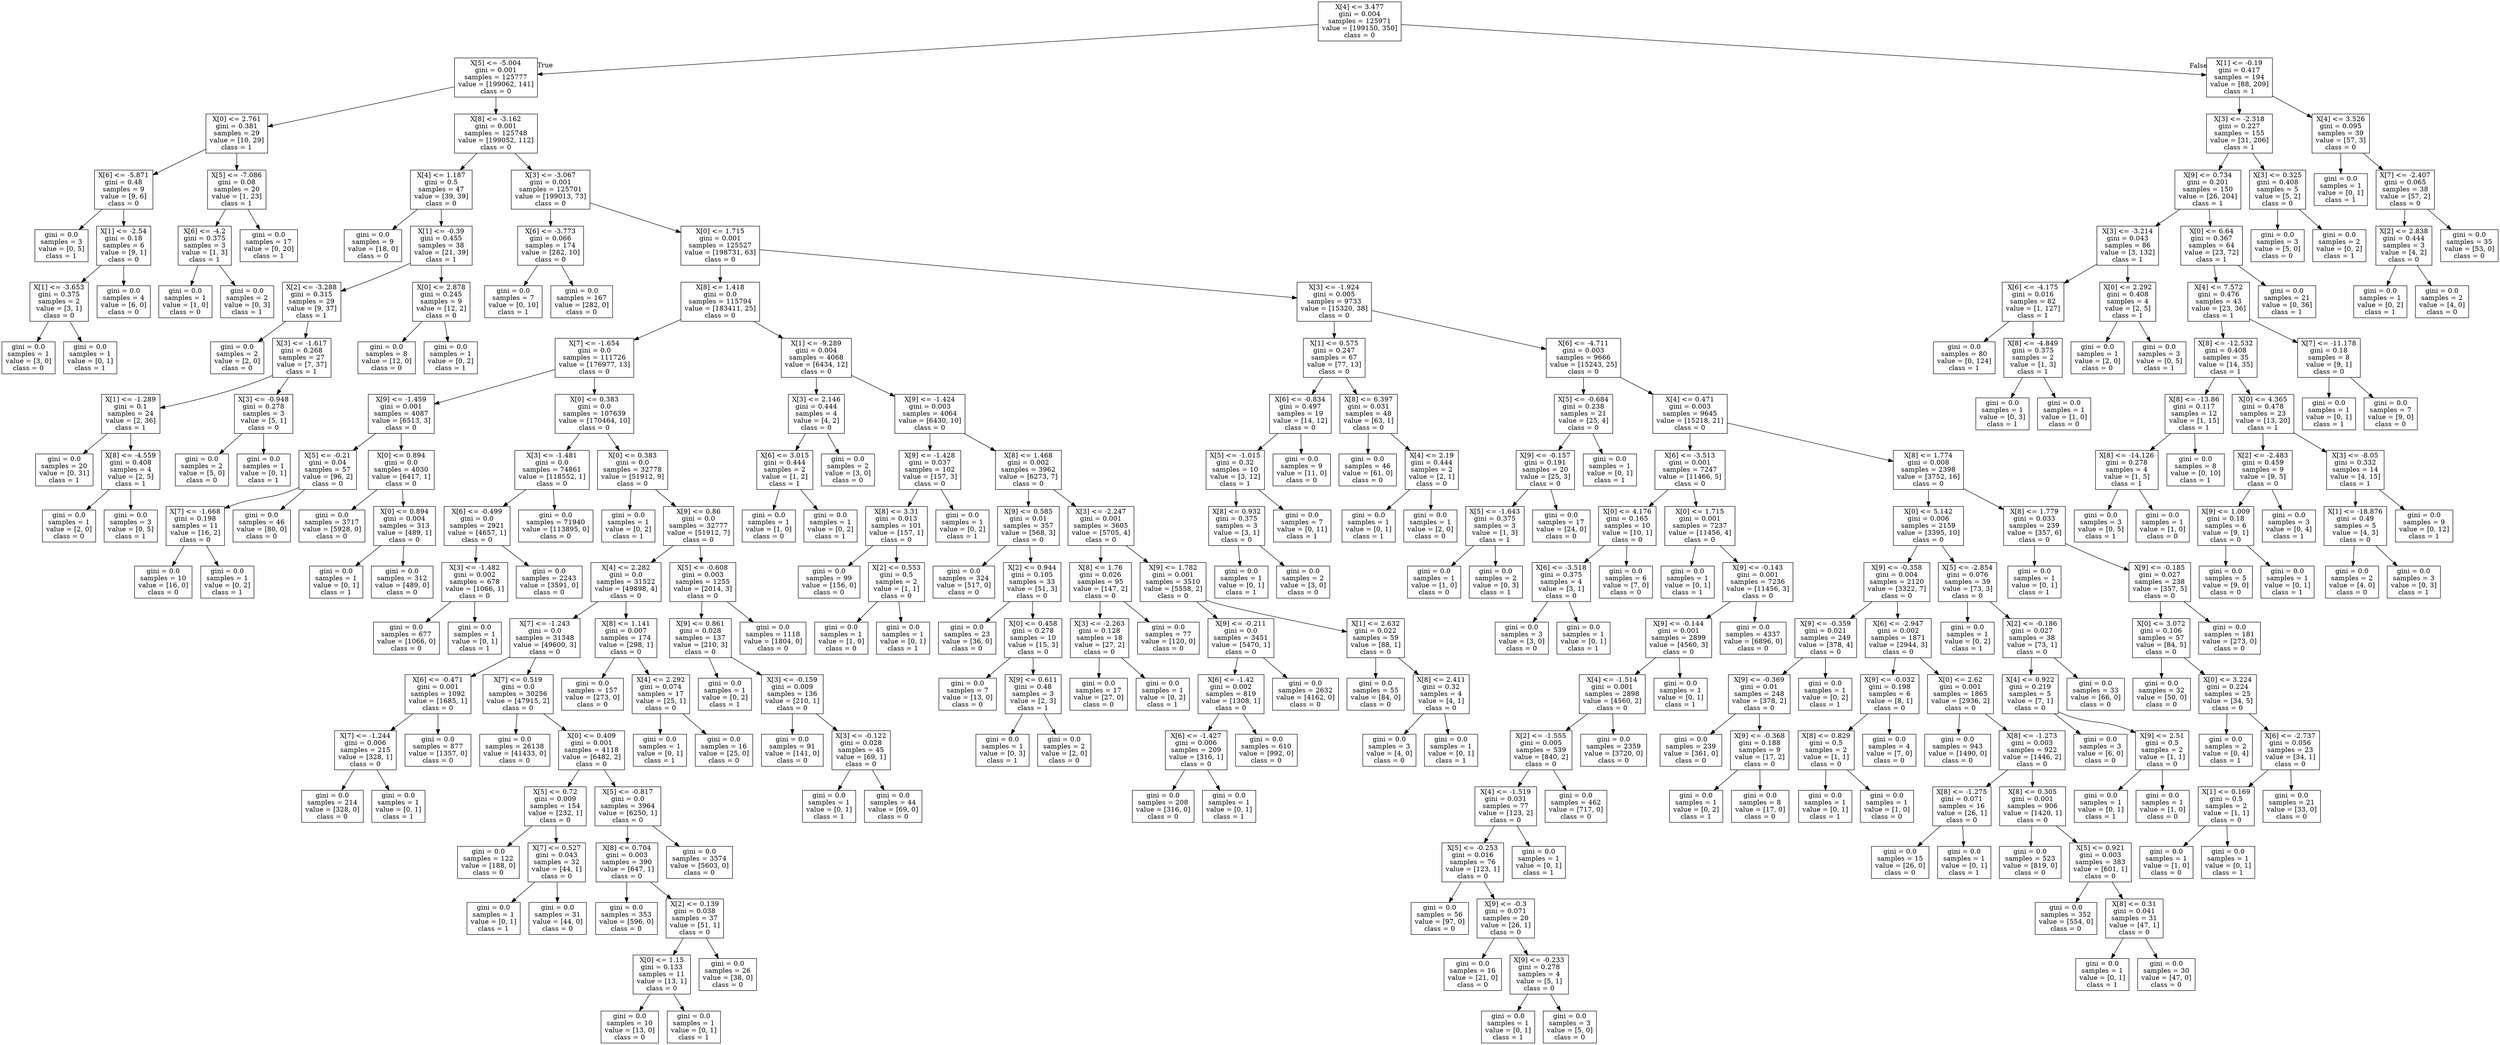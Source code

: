 digraph Tree {
node [shape=box] ;
0 [label="X[4] <= 3.477\ngini = 0.004\nsamples = 125971\nvalue = [199150, 350]\nclass = 0"] ;
1 [label="X[5] <= -5.004\ngini = 0.001\nsamples = 125777\nvalue = [199062, 141]\nclass = 0"] ;
0 -> 1 [labeldistance=2.5, labelangle=45, headlabel="True"] ;
2 [label="X[0] <= 2.761\ngini = 0.381\nsamples = 29\nvalue = [10, 29]\nclass = 1"] ;
1 -> 2 ;
3 [label="X[6] <= -5.871\ngini = 0.48\nsamples = 9\nvalue = [9, 6]\nclass = 0"] ;
2 -> 3 ;
4 [label="gini = 0.0\nsamples = 3\nvalue = [0, 5]\nclass = 1"] ;
3 -> 4 ;
5 [label="X[1] <= -2.54\ngini = 0.18\nsamples = 6\nvalue = [9, 1]\nclass = 0"] ;
3 -> 5 ;
6 [label="X[1] <= -3.653\ngini = 0.375\nsamples = 2\nvalue = [3, 1]\nclass = 0"] ;
5 -> 6 ;
7 [label="gini = 0.0\nsamples = 1\nvalue = [3, 0]\nclass = 0"] ;
6 -> 7 ;
8 [label="gini = 0.0\nsamples = 1\nvalue = [0, 1]\nclass = 1"] ;
6 -> 8 ;
9 [label="gini = 0.0\nsamples = 4\nvalue = [6, 0]\nclass = 0"] ;
5 -> 9 ;
10 [label="X[5] <= -7.086\ngini = 0.08\nsamples = 20\nvalue = [1, 23]\nclass = 1"] ;
2 -> 10 ;
11 [label="X[6] <= -4.2\ngini = 0.375\nsamples = 3\nvalue = [1, 3]\nclass = 1"] ;
10 -> 11 ;
12 [label="gini = 0.0\nsamples = 1\nvalue = [1, 0]\nclass = 0"] ;
11 -> 12 ;
13 [label="gini = 0.0\nsamples = 2\nvalue = [0, 3]\nclass = 1"] ;
11 -> 13 ;
14 [label="gini = 0.0\nsamples = 17\nvalue = [0, 20]\nclass = 1"] ;
10 -> 14 ;
15 [label="X[8] <= -3.162\ngini = 0.001\nsamples = 125748\nvalue = [199052, 112]\nclass = 0"] ;
1 -> 15 ;
16 [label="X[4] <= 1.187\ngini = 0.5\nsamples = 47\nvalue = [39, 39]\nclass = 0"] ;
15 -> 16 ;
17 [label="gini = 0.0\nsamples = 9\nvalue = [18, 0]\nclass = 0"] ;
16 -> 17 ;
18 [label="X[1] <= -0.39\ngini = 0.455\nsamples = 38\nvalue = [21, 39]\nclass = 1"] ;
16 -> 18 ;
19 [label="X[2] <= -3.288\ngini = 0.315\nsamples = 29\nvalue = [9, 37]\nclass = 1"] ;
18 -> 19 ;
20 [label="gini = 0.0\nsamples = 2\nvalue = [2, 0]\nclass = 0"] ;
19 -> 20 ;
21 [label="X[3] <= -1.617\ngini = 0.268\nsamples = 27\nvalue = [7, 37]\nclass = 1"] ;
19 -> 21 ;
22 [label="X[1] <= -1.289\ngini = 0.1\nsamples = 24\nvalue = [2, 36]\nclass = 1"] ;
21 -> 22 ;
23 [label="gini = 0.0\nsamples = 20\nvalue = [0, 31]\nclass = 1"] ;
22 -> 23 ;
24 [label="X[8] <= -4.559\ngini = 0.408\nsamples = 4\nvalue = [2, 5]\nclass = 1"] ;
22 -> 24 ;
25 [label="gini = 0.0\nsamples = 1\nvalue = [2, 0]\nclass = 0"] ;
24 -> 25 ;
26 [label="gini = 0.0\nsamples = 3\nvalue = [0, 5]\nclass = 1"] ;
24 -> 26 ;
27 [label="X[3] <= -0.948\ngini = 0.278\nsamples = 3\nvalue = [5, 1]\nclass = 0"] ;
21 -> 27 ;
28 [label="gini = 0.0\nsamples = 2\nvalue = [5, 0]\nclass = 0"] ;
27 -> 28 ;
29 [label="gini = 0.0\nsamples = 1\nvalue = [0, 1]\nclass = 1"] ;
27 -> 29 ;
30 [label="X[0] <= 2.878\ngini = 0.245\nsamples = 9\nvalue = [12, 2]\nclass = 0"] ;
18 -> 30 ;
31 [label="gini = 0.0\nsamples = 8\nvalue = [12, 0]\nclass = 0"] ;
30 -> 31 ;
32 [label="gini = 0.0\nsamples = 1\nvalue = [0, 2]\nclass = 1"] ;
30 -> 32 ;
33 [label="X[3] <= -3.067\ngini = 0.001\nsamples = 125701\nvalue = [199013, 73]\nclass = 0"] ;
15 -> 33 ;
34 [label="X[6] <= -3.773\ngini = 0.066\nsamples = 174\nvalue = [282, 10]\nclass = 0"] ;
33 -> 34 ;
35 [label="gini = 0.0\nsamples = 7\nvalue = [0, 10]\nclass = 1"] ;
34 -> 35 ;
36 [label="gini = 0.0\nsamples = 167\nvalue = [282, 0]\nclass = 0"] ;
34 -> 36 ;
37 [label="X[0] <= 1.715\ngini = 0.001\nsamples = 125527\nvalue = [198731, 63]\nclass = 0"] ;
33 -> 37 ;
38 [label="X[8] <= 1.418\ngini = 0.0\nsamples = 115794\nvalue = [183411, 25]\nclass = 0"] ;
37 -> 38 ;
39 [label="X[7] <= -1.654\ngini = 0.0\nsamples = 111726\nvalue = [176977, 13]\nclass = 0"] ;
38 -> 39 ;
40 [label="X[9] <= -1.459\ngini = 0.001\nsamples = 4087\nvalue = [6513, 3]\nclass = 0"] ;
39 -> 40 ;
41 [label="X[5] <= -0.21\ngini = 0.04\nsamples = 57\nvalue = [96, 2]\nclass = 0"] ;
40 -> 41 ;
42 [label="X[7] <= -1.668\ngini = 0.198\nsamples = 11\nvalue = [16, 2]\nclass = 0"] ;
41 -> 42 ;
43 [label="gini = 0.0\nsamples = 10\nvalue = [16, 0]\nclass = 0"] ;
42 -> 43 ;
44 [label="gini = 0.0\nsamples = 1\nvalue = [0, 2]\nclass = 1"] ;
42 -> 44 ;
45 [label="gini = 0.0\nsamples = 46\nvalue = [80, 0]\nclass = 0"] ;
41 -> 45 ;
46 [label="X[0] <= 0.894\ngini = 0.0\nsamples = 4030\nvalue = [6417, 1]\nclass = 0"] ;
40 -> 46 ;
47 [label="gini = 0.0\nsamples = 3717\nvalue = [5928, 0]\nclass = 0"] ;
46 -> 47 ;
48 [label="X[0] <= 0.894\ngini = 0.004\nsamples = 313\nvalue = [489, 1]\nclass = 0"] ;
46 -> 48 ;
49 [label="gini = 0.0\nsamples = 1\nvalue = [0, 1]\nclass = 1"] ;
48 -> 49 ;
50 [label="gini = 0.0\nsamples = 312\nvalue = [489, 0]\nclass = 0"] ;
48 -> 50 ;
51 [label="X[0] <= 0.383\ngini = 0.0\nsamples = 107639\nvalue = [170464, 10]\nclass = 0"] ;
39 -> 51 ;
52 [label="X[3] <= -1.481\ngini = 0.0\nsamples = 74861\nvalue = [118552, 1]\nclass = 0"] ;
51 -> 52 ;
53 [label="X[6] <= -0.499\ngini = 0.0\nsamples = 2921\nvalue = [4657, 1]\nclass = 0"] ;
52 -> 53 ;
54 [label="X[3] <= -1.482\ngini = 0.002\nsamples = 678\nvalue = [1066, 1]\nclass = 0"] ;
53 -> 54 ;
55 [label="gini = 0.0\nsamples = 677\nvalue = [1066, 0]\nclass = 0"] ;
54 -> 55 ;
56 [label="gini = 0.0\nsamples = 1\nvalue = [0, 1]\nclass = 1"] ;
54 -> 56 ;
57 [label="gini = 0.0\nsamples = 2243\nvalue = [3591, 0]\nclass = 0"] ;
53 -> 57 ;
58 [label="gini = 0.0\nsamples = 71940\nvalue = [113895, 0]\nclass = 0"] ;
52 -> 58 ;
59 [label="X[0] <= 0.383\ngini = 0.0\nsamples = 32778\nvalue = [51912, 9]\nclass = 0"] ;
51 -> 59 ;
60 [label="gini = 0.0\nsamples = 1\nvalue = [0, 2]\nclass = 1"] ;
59 -> 60 ;
61 [label="X[9] <= 0.86\ngini = 0.0\nsamples = 32777\nvalue = [51912, 7]\nclass = 0"] ;
59 -> 61 ;
62 [label="X[4] <= 2.282\ngini = 0.0\nsamples = 31522\nvalue = [49898, 4]\nclass = 0"] ;
61 -> 62 ;
63 [label="X[7] <= -1.243\ngini = 0.0\nsamples = 31348\nvalue = [49600, 3]\nclass = 0"] ;
62 -> 63 ;
64 [label="X[6] <= -0.471\ngini = 0.001\nsamples = 1092\nvalue = [1685, 1]\nclass = 0"] ;
63 -> 64 ;
65 [label="X[7] <= -1.244\ngini = 0.006\nsamples = 215\nvalue = [328, 1]\nclass = 0"] ;
64 -> 65 ;
66 [label="gini = 0.0\nsamples = 214\nvalue = [328, 0]\nclass = 0"] ;
65 -> 66 ;
67 [label="gini = 0.0\nsamples = 1\nvalue = [0, 1]\nclass = 1"] ;
65 -> 67 ;
68 [label="gini = 0.0\nsamples = 877\nvalue = [1357, 0]\nclass = 0"] ;
64 -> 68 ;
69 [label="X[7] <= 0.519\ngini = 0.0\nsamples = 30256\nvalue = [47915, 2]\nclass = 0"] ;
63 -> 69 ;
70 [label="gini = 0.0\nsamples = 26138\nvalue = [41433, 0]\nclass = 0"] ;
69 -> 70 ;
71 [label="X[0] <= 0.409\ngini = 0.001\nsamples = 4118\nvalue = [6482, 2]\nclass = 0"] ;
69 -> 71 ;
72 [label="X[5] <= 0.72\ngini = 0.009\nsamples = 154\nvalue = [232, 1]\nclass = 0"] ;
71 -> 72 ;
73 [label="gini = 0.0\nsamples = 122\nvalue = [188, 0]\nclass = 0"] ;
72 -> 73 ;
74 [label="X[7] <= 0.527\ngini = 0.043\nsamples = 32\nvalue = [44, 1]\nclass = 0"] ;
72 -> 74 ;
75 [label="gini = 0.0\nsamples = 1\nvalue = [0, 1]\nclass = 1"] ;
74 -> 75 ;
76 [label="gini = 0.0\nsamples = 31\nvalue = [44, 0]\nclass = 0"] ;
74 -> 76 ;
77 [label="X[5] <= -0.817\ngini = 0.0\nsamples = 3964\nvalue = [6250, 1]\nclass = 0"] ;
71 -> 77 ;
78 [label="X[8] <= 0.704\ngini = 0.003\nsamples = 390\nvalue = [647, 1]\nclass = 0"] ;
77 -> 78 ;
79 [label="gini = 0.0\nsamples = 353\nvalue = [596, 0]\nclass = 0"] ;
78 -> 79 ;
80 [label="X[2] <= 0.139\ngini = 0.038\nsamples = 37\nvalue = [51, 1]\nclass = 0"] ;
78 -> 80 ;
81 [label="X[0] <= 1.15\ngini = 0.133\nsamples = 11\nvalue = [13, 1]\nclass = 0"] ;
80 -> 81 ;
82 [label="gini = 0.0\nsamples = 10\nvalue = [13, 0]\nclass = 0"] ;
81 -> 82 ;
83 [label="gini = 0.0\nsamples = 1\nvalue = [0, 1]\nclass = 1"] ;
81 -> 83 ;
84 [label="gini = 0.0\nsamples = 26\nvalue = [38, 0]\nclass = 0"] ;
80 -> 84 ;
85 [label="gini = 0.0\nsamples = 3574\nvalue = [5603, 0]\nclass = 0"] ;
77 -> 85 ;
86 [label="X[8] <= 1.141\ngini = 0.007\nsamples = 174\nvalue = [298, 1]\nclass = 0"] ;
62 -> 86 ;
87 [label="gini = 0.0\nsamples = 157\nvalue = [273, 0]\nclass = 0"] ;
86 -> 87 ;
88 [label="X[4] <= 2.292\ngini = 0.074\nsamples = 17\nvalue = [25, 1]\nclass = 0"] ;
86 -> 88 ;
89 [label="gini = 0.0\nsamples = 1\nvalue = [0, 1]\nclass = 1"] ;
88 -> 89 ;
90 [label="gini = 0.0\nsamples = 16\nvalue = [25, 0]\nclass = 0"] ;
88 -> 90 ;
91 [label="X[5] <= -0.608\ngini = 0.003\nsamples = 1255\nvalue = [2014, 3]\nclass = 0"] ;
61 -> 91 ;
92 [label="X[9] <= 0.861\ngini = 0.028\nsamples = 137\nvalue = [210, 3]\nclass = 0"] ;
91 -> 92 ;
93 [label="gini = 0.0\nsamples = 1\nvalue = [0, 2]\nclass = 1"] ;
92 -> 93 ;
94 [label="X[3] <= -0.159\ngini = 0.009\nsamples = 136\nvalue = [210, 1]\nclass = 0"] ;
92 -> 94 ;
95 [label="gini = 0.0\nsamples = 91\nvalue = [141, 0]\nclass = 0"] ;
94 -> 95 ;
96 [label="X[3] <= -0.122\ngini = 0.028\nsamples = 45\nvalue = [69, 1]\nclass = 0"] ;
94 -> 96 ;
97 [label="gini = 0.0\nsamples = 1\nvalue = [0, 1]\nclass = 1"] ;
96 -> 97 ;
98 [label="gini = 0.0\nsamples = 44\nvalue = [69, 0]\nclass = 0"] ;
96 -> 98 ;
99 [label="gini = 0.0\nsamples = 1118\nvalue = [1804, 0]\nclass = 0"] ;
91 -> 99 ;
100 [label="X[1] <= -9.289\ngini = 0.004\nsamples = 4068\nvalue = [6434, 12]\nclass = 0"] ;
38 -> 100 ;
101 [label="X[3] <= 2.146\ngini = 0.444\nsamples = 4\nvalue = [4, 2]\nclass = 0"] ;
100 -> 101 ;
102 [label="X[6] <= 3.015\ngini = 0.444\nsamples = 2\nvalue = [1, 2]\nclass = 1"] ;
101 -> 102 ;
103 [label="gini = 0.0\nsamples = 1\nvalue = [1, 0]\nclass = 0"] ;
102 -> 103 ;
104 [label="gini = 0.0\nsamples = 1\nvalue = [0, 2]\nclass = 1"] ;
102 -> 104 ;
105 [label="gini = 0.0\nsamples = 2\nvalue = [3, 0]\nclass = 0"] ;
101 -> 105 ;
106 [label="X[9] <= -1.424\ngini = 0.003\nsamples = 4064\nvalue = [6430, 10]\nclass = 0"] ;
100 -> 106 ;
107 [label="X[9] <= -1.428\ngini = 0.037\nsamples = 102\nvalue = [157, 3]\nclass = 0"] ;
106 -> 107 ;
108 [label="X[8] <= 3.31\ngini = 0.013\nsamples = 101\nvalue = [157, 1]\nclass = 0"] ;
107 -> 108 ;
109 [label="gini = 0.0\nsamples = 99\nvalue = [156, 0]\nclass = 0"] ;
108 -> 109 ;
110 [label="X[2] <= 0.553\ngini = 0.5\nsamples = 2\nvalue = [1, 1]\nclass = 0"] ;
108 -> 110 ;
111 [label="gini = 0.0\nsamples = 1\nvalue = [1, 0]\nclass = 0"] ;
110 -> 111 ;
112 [label="gini = 0.0\nsamples = 1\nvalue = [0, 1]\nclass = 1"] ;
110 -> 112 ;
113 [label="gini = 0.0\nsamples = 1\nvalue = [0, 2]\nclass = 1"] ;
107 -> 113 ;
114 [label="X[8] <= 1.468\ngini = 0.002\nsamples = 3962\nvalue = [6273, 7]\nclass = 0"] ;
106 -> 114 ;
115 [label="X[9] <= 0.585\ngini = 0.01\nsamples = 357\nvalue = [568, 3]\nclass = 0"] ;
114 -> 115 ;
116 [label="gini = 0.0\nsamples = 324\nvalue = [517, 0]\nclass = 0"] ;
115 -> 116 ;
117 [label="X[2] <= 0.944\ngini = 0.105\nsamples = 33\nvalue = [51, 3]\nclass = 0"] ;
115 -> 117 ;
118 [label="gini = 0.0\nsamples = 23\nvalue = [36, 0]\nclass = 0"] ;
117 -> 118 ;
119 [label="X[0] <= 0.458\ngini = 0.278\nsamples = 10\nvalue = [15, 3]\nclass = 0"] ;
117 -> 119 ;
120 [label="gini = 0.0\nsamples = 7\nvalue = [13, 0]\nclass = 0"] ;
119 -> 120 ;
121 [label="X[9] <= 0.611\ngini = 0.48\nsamples = 3\nvalue = [2, 3]\nclass = 1"] ;
119 -> 121 ;
122 [label="gini = 0.0\nsamples = 1\nvalue = [0, 3]\nclass = 1"] ;
121 -> 122 ;
123 [label="gini = 0.0\nsamples = 2\nvalue = [2, 0]\nclass = 0"] ;
121 -> 123 ;
124 [label="X[3] <= -2.247\ngini = 0.001\nsamples = 3605\nvalue = [5705, 4]\nclass = 0"] ;
114 -> 124 ;
125 [label="X[8] <= 1.76\ngini = 0.026\nsamples = 95\nvalue = [147, 2]\nclass = 0"] ;
124 -> 125 ;
126 [label="X[3] <= -2.263\ngini = 0.128\nsamples = 18\nvalue = [27, 2]\nclass = 0"] ;
125 -> 126 ;
127 [label="gini = 0.0\nsamples = 17\nvalue = [27, 0]\nclass = 0"] ;
126 -> 127 ;
128 [label="gini = 0.0\nsamples = 1\nvalue = [0, 2]\nclass = 1"] ;
126 -> 128 ;
129 [label="gini = 0.0\nsamples = 77\nvalue = [120, 0]\nclass = 0"] ;
125 -> 129 ;
130 [label="X[9] <= 1.782\ngini = 0.001\nsamples = 3510\nvalue = [5558, 2]\nclass = 0"] ;
124 -> 130 ;
131 [label="X[9] <= -0.211\ngini = 0.0\nsamples = 3451\nvalue = [5470, 1]\nclass = 0"] ;
130 -> 131 ;
132 [label="X[6] <= -1.42\ngini = 0.002\nsamples = 819\nvalue = [1308, 1]\nclass = 0"] ;
131 -> 132 ;
133 [label="X[6] <= -1.427\ngini = 0.006\nsamples = 209\nvalue = [316, 1]\nclass = 0"] ;
132 -> 133 ;
134 [label="gini = 0.0\nsamples = 208\nvalue = [316, 0]\nclass = 0"] ;
133 -> 134 ;
135 [label="gini = 0.0\nsamples = 1\nvalue = [0, 1]\nclass = 1"] ;
133 -> 135 ;
136 [label="gini = 0.0\nsamples = 610\nvalue = [992, 0]\nclass = 0"] ;
132 -> 136 ;
137 [label="gini = 0.0\nsamples = 2632\nvalue = [4162, 0]\nclass = 0"] ;
131 -> 137 ;
138 [label="X[1] <= 2.632\ngini = 0.022\nsamples = 59\nvalue = [88, 1]\nclass = 0"] ;
130 -> 138 ;
139 [label="gini = 0.0\nsamples = 55\nvalue = [84, 0]\nclass = 0"] ;
138 -> 139 ;
140 [label="X[8] <= 2.411\ngini = 0.32\nsamples = 4\nvalue = [4, 1]\nclass = 0"] ;
138 -> 140 ;
141 [label="gini = 0.0\nsamples = 3\nvalue = [4, 0]\nclass = 0"] ;
140 -> 141 ;
142 [label="gini = 0.0\nsamples = 1\nvalue = [0, 1]\nclass = 1"] ;
140 -> 142 ;
143 [label="X[3] <= -1.924\ngini = 0.005\nsamples = 9733\nvalue = [15320, 38]\nclass = 0"] ;
37 -> 143 ;
144 [label="X[1] <= 0.575\ngini = 0.247\nsamples = 67\nvalue = [77, 13]\nclass = 0"] ;
143 -> 144 ;
145 [label="X[6] <= -0.834\ngini = 0.497\nsamples = 19\nvalue = [14, 12]\nclass = 0"] ;
144 -> 145 ;
146 [label="X[5] <= -1.015\ngini = 0.32\nsamples = 10\nvalue = [3, 12]\nclass = 1"] ;
145 -> 146 ;
147 [label="X[8] <= 0.932\ngini = 0.375\nsamples = 3\nvalue = [3, 1]\nclass = 0"] ;
146 -> 147 ;
148 [label="gini = 0.0\nsamples = 1\nvalue = [0, 1]\nclass = 1"] ;
147 -> 148 ;
149 [label="gini = 0.0\nsamples = 2\nvalue = [3, 0]\nclass = 0"] ;
147 -> 149 ;
150 [label="gini = 0.0\nsamples = 7\nvalue = [0, 11]\nclass = 1"] ;
146 -> 150 ;
151 [label="gini = 0.0\nsamples = 9\nvalue = [11, 0]\nclass = 0"] ;
145 -> 151 ;
152 [label="X[8] <= 6.397\ngini = 0.031\nsamples = 48\nvalue = [63, 1]\nclass = 0"] ;
144 -> 152 ;
153 [label="gini = 0.0\nsamples = 46\nvalue = [61, 0]\nclass = 0"] ;
152 -> 153 ;
154 [label="X[4] <= 2.19\ngini = 0.444\nsamples = 2\nvalue = [2, 1]\nclass = 0"] ;
152 -> 154 ;
155 [label="gini = 0.0\nsamples = 1\nvalue = [0, 1]\nclass = 1"] ;
154 -> 155 ;
156 [label="gini = 0.0\nsamples = 1\nvalue = [2, 0]\nclass = 0"] ;
154 -> 156 ;
157 [label="X[6] <= -4.711\ngini = 0.003\nsamples = 9666\nvalue = [15243, 25]\nclass = 0"] ;
143 -> 157 ;
158 [label="X[5] <= -0.684\ngini = 0.238\nsamples = 21\nvalue = [25, 4]\nclass = 0"] ;
157 -> 158 ;
159 [label="X[9] <= -0.157\ngini = 0.191\nsamples = 20\nvalue = [25, 3]\nclass = 0"] ;
158 -> 159 ;
160 [label="X[5] <= -1.643\ngini = 0.375\nsamples = 3\nvalue = [1, 3]\nclass = 1"] ;
159 -> 160 ;
161 [label="gini = 0.0\nsamples = 1\nvalue = [1, 0]\nclass = 0"] ;
160 -> 161 ;
162 [label="gini = 0.0\nsamples = 2\nvalue = [0, 3]\nclass = 1"] ;
160 -> 162 ;
163 [label="gini = 0.0\nsamples = 17\nvalue = [24, 0]\nclass = 0"] ;
159 -> 163 ;
164 [label="gini = 0.0\nsamples = 1\nvalue = [0, 1]\nclass = 1"] ;
158 -> 164 ;
165 [label="X[4] <= 0.471\ngini = 0.003\nsamples = 9645\nvalue = [15218, 21]\nclass = 0"] ;
157 -> 165 ;
166 [label="X[6] <= -3.513\ngini = 0.001\nsamples = 7247\nvalue = [11466, 5]\nclass = 0"] ;
165 -> 166 ;
167 [label="X[0] <= 4.176\ngini = 0.165\nsamples = 10\nvalue = [10, 1]\nclass = 0"] ;
166 -> 167 ;
168 [label="X[6] <= -3.518\ngini = 0.375\nsamples = 4\nvalue = [3, 1]\nclass = 0"] ;
167 -> 168 ;
169 [label="gini = 0.0\nsamples = 3\nvalue = [3, 0]\nclass = 0"] ;
168 -> 169 ;
170 [label="gini = 0.0\nsamples = 1\nvalue = [0, 1]\nclass = 1"] ;
168 -> 170 ;
171 [label="gini = 0.0\nsamples = 6\nvalue = [7, 0]\nclass = 0"] ;
167 -> 171 ;
172 [label="X[0] <= 1.715\ngini = 0.001\nsamples = 7237\nvalue = [11456, 4]\nclass = 0"] ;
166 -> 172 ;
173 [label="gini = 0.0\nsamples = 1\nvalue = [0, 1]\nclass = 1"] ;
172 -> 173 ;
174 [label="X[9] <= -0.143\ngini = 0.001\nsamples = 7236\nvalue = [11456, 3]\nclass = 0"] ;
172 -> 174 ;
175 [label="X[9] <= -0.144\ngini = 0.001\nsamples = 2899\nvalue = [4560, 3]\nclass = 0"] ;
174 -> 175 ;
176 [label="X[4] <= -1.514\ngini = 0.001\nsamples = 2898\nvalue = [4560, 2]\nclass = 0"] ;
175 -> 176 ;
177 [label="X[2] <= -1.555\ngini = 0.005\nsamples = 539\nvalue = [840, 2]\nclass = 0"] ;
176 -> 177 ;
178 [label="X[4] <= -1.519\ngini = 0.031\nsamples = 77\nvalue = [123, 2]\nclass = 0"] ;
177 -> 178 ;
179 [label="X[5] <= -0.253\ngini = 0.016\nsamples = 76\nvalue = [123, 1]\nclass = 0"] ;
178 -> 179 ;
180 [label="gini = 0.0\nsamples = 56\nvalue = [97, 0]\nclass = 0"] ;
179 -> 180 ;
181 [label="X[9] <= -0.3\ngini = 0.071\nsamples = 20\nvalue = [26, 1]\nclass = 0"] ;
179 -> 181 ;
182 [label="gini = 0.0\nsamples = 16\nvalue = [21, 0]\nclass = 0"] ;
181 -> 182 ;
183 [label="X[9] <= -0.233\ngini = 0.278\nsamples = 4\nvalue = [5, 1]\nclass = 0"] ;
181 -> 183 ;
184 [label="gini = 0.0\nsamples = 1\nvalue = [0, 1]\nclass = 1"] ;
183 -> 184 ;
185 [label="gini = 0.0\nsamples = 3\nvalue = [5, 0]\nclass = 0"] ;
183 -> 185 ;
186 [label="gini = 0.0\nsamples = 1\nvalue = [0, 1]\nclass = 1"] ;
178 -> 186 ;
187 [label="gini = 0.0\nsamples = 462\nvalue = [717, 0]\nclass = 0"] ;
177 -> 187 ;
188 [label="gini = 0.0\nsamples = 2359\nvalue = [3720, 0]\nclass = 0"] ;
176 -> 188 ;
189 [label="gini = 0.0\nsamples = 1\nvalue = [0, 1]\nclass = 1"] ;
175 -> 189 ;
190 [label="gini = 0.0\nsamples = 4337\nvalue = [6896, 0]\nclass = 0"] ;
174 -> 190 ;
191 [label="X[8] <= 1.774\ngini = 0.008\nsamples = 2398\nvalue = [3752, 16]\nclass = 0"] ;
165 -> 191 ;
192 [label="X[0] <= 5.142\ngini = 0.006\nsamples = 2159\nvalue = [3395, 10]\nclass = 0"] ;
191 -> 192 ;
193 [label="X[9] <= -0.358\ngini = 0.004\nsamples = 2120\nvalue = [3322, 7]\nclass = 0"] ;
192 -> 193 ;
194 [label="X[9] <= -0.359\ngini = 0.021\nsamples = 249\nvalue = [378, 4]\nclass = 0"] ;
193 -> 194 ;
195 [label="X[9] <= -0.369\ngini = 0.01\nsamples = 248\nvalue = [378, 2]\nclass = 0"] ;
194 -> 195 ;
196 [label="gini = 0.0\nsamples = 239\nvalue = [361, 0]\nclass = 0"] ;
195 -> 196 ;
197 [label="X[9] <= -0.368\ngini = 0.188\nsamples = 9\nvalue = [17, 2]\nclass = 0"] ;
195 -> 197 ;
198 [label="gini = 0.0\nsamples = 1\nvalue = [0, 2]\nclass = 1"] ;
197 -> 198 ;
199 [label="gini = 0.0\nsamples = 8\nvalue = [17, 0]\nclass = 0"] ;
197 -> 199 ;
200 [label="gini = 0.0\nsamples = 1\nvalue = [0, 2]\nclass = 1"] ;
194 -> 200 ;
201 [label="X[6] <= -2.947\ngini = 0.002\nsamples = 1871\nvalue = [2944, 3]\nclass = 0"] ;
193 -> 201 ;
202 [label="X[9] <= -0.032\ngini = 0.198\nsamples = 6\nvalue = [8, 1]\nclass = 0"] ;
201 -> 202 ;
203 [label="X[8] <= 0.829\ngini = 0.5\nsamples = 2\nvalue = [1, 1]\nclass = 0"] ;
202 -> 203 ;
204 [label="gini = 0.0\nsamples = 1\nvalue = [0, 1]\nclass = 1"] ;
203 -> 204 ;
205 [label="gini = 0.0\nsamples = 1\nvalue = [1, 0]\nclass = 0"] ;
203 -> 205 ;
206 [label="gini = 0.0\nsamples = 4\nvalue = [7, 0]\nclass = 0"] ;
202 -> 206 ;
207 [label="X[0] <= 2.62\ngini = 0.001\nsamples = 1865\nvalue = [2936, 2]\nclass = 0"] ;
201 -> 207 ;
208 [label="gini = 0.0\nsamples = 943\nvalue = [1490, 0]\nclass = 0"] ;
207 -> 208 ;
209 [label="X[8] <= -1.273\ngini = 0.003\nsamples = 922\nvalue = [1446, 2]\nclass = 0"] ;
207 -> 209 ;
210 [label="X[8] <= -1.275\ngini = 0.071\nsamples = 16\nvalue = [26, 1]\nclass = 0"] ;
209 -> 210 ;
211 [label="gini = 0.0\nsamples = 15\nvalue = [26, 0]\nclass = 0"] ;
210 -> 211 ;
212 [label="gini = 0.0\nsamples = 1\nvalue = [0, 1]\nclass = 1"] ;
210 -> 212 ;
213 [label="X[8] <= 0.305\ngini = 0.001\nsamples = 906\nvalue = [1420, 1]\nclass = 0"] ;
209 -> 213 ;
214 [label="gini = 0.0\nsamples = 523\nvalue = [819, 0]\nclass = 0"] ;
213 -> 214 ;
215 [label="X[5] <= 0.921\ngini = 0.003\nsamples = 383\nvalue = [601, 1]\nclass = 0"] ;
213 -> 215 ;
216 [label="gini = 0.0\nsamples = 352\nvalue = [554, 0]\nclass = 0"] ;
215 -> 216 ;
217 [label="X[8] <= 0.31\ngini = 0.041\nsamples = 31\nvalue = [47, 1]\nclass = 0"] ;
215 -> 217 ;
218 [label="gini = 0.0\nsamples = 1\nvalue = [0, 1]\nclass = 1"] ;
217 -> 218 ;
219 [label="gini = 0.0\nsamples = 30\nvalue = [47, 0]\nclass = 0"] ;
217 -> 219 ;
220 [label="X[5] <= -2.854\ngini = 0.076\nsamples = 39\nvalue = [73, 3]\nclass = 0"] ;
192 -> 220 ;
221 [label="gini = 0.0\nsamples = 1\nvalue = [0, 2]\nclass = 1"] ;
220 -> 221 ;
222 [label="X[2] <= -0.186\ngini = 0.027\nsamples = 38\nvalue = [73, 1]\nclass = 0"] ;
220 -> 222 ;
223 [label="X[4] <= 0.922\ngini = 0.219\nsamples = 5\nvalue = [7, 1]\nclass = 0"] ;
222 -> 223 ;
224 [label="gini = 0.0\nsamples = 3\nvalue = [6, 0]\nclass = 0"] ;
223 -> 224 ;
225 [label="X[9] <= 2.51\ngini = 0.5\nsamples = 2\nvalue = [1, 1]\nclass = 0"] ;
223 -> 225 ;
226 [label="gini = 0.0\nsamples = 1\nvalue = [0, 1]\nclass = 1"] ;
225 -> 226 ;
227 [label="gini = 0.0\nsamples = 1\nvalue = [1, 0]\nclass = 0"] ;
225 -> 227 ;
228 [label="gini = 0.0\nsamples = 33\nvalue = [66, 0]\nclass = 0"] ;
222 -> 228 ;
229 [label="X[8] <= 1.779\ngini = 0.033\nsamples = 239\nvalue = [357, 6]\nclass = 0"] ;
191 -> 229 ;
230 [label="gini = 0.0\nsamples = 1\nvalue = [0, 1]\nclass = 1"] ;
229 -> 230 ;
231 [label="X[9] <= -0.185\ngini = 0.027\nsamples = 238\nvalue = [357, 5]\nclass = 0"] ;
229 -> 231 ;
232 [label="X[0] <= 3.072\ngini = 0.106\nsamples = 57\nvalue = [84, 5]\nclass = 0"] ;
231 -> 232 ;
233 [label="gini = 0.0\nsamples = 32\nvalue = [50, 0]\nclass = 0"] ;
232 -> 233 ;
234 [label="X[0] <= 3.224\ngini = 0.224\nsamples = 25\nvalue = [34, 5]\nclass = 0"] ;
232 -> 234 ;
235 [label="gini = 0.0\nsamples = 2\nvalue = [0, 4]\nclass = 1"] ;
234 -> 235 ;
236 [label="X[6] <= -2.737\ngini = 0.056\nsamples = 23\nvalue = [34, 1]\nclass = 0"] ;
234 -> 236 ;
237 [label="X[1] <= 0.169\ngini = 0.5\nsamples = 2\nvalue = [1, 1]\nclass = 0"] ;
236 -> 237 ;
238 [label="gini = 0.0\nsamples = 1\nvalue = [1, 0]\nclass = 0"] ;
237 -> 238 ;
239 [label="gini = 0.0\nsamples = 1\nvalue = [0, 1]\nclass = 1"] ;
237 -> 239 ;
240 [label="gini = 0.0\nsamples = 21\nvalue = [33, 0]\nclass = 0"] ;
236 -> 240 ;
241 [label="gini = 0.0\nsamples = 181\nvalue = [273, 0]\nclass = 0"] ;
231 -> 241 ;
242 [label="X[1] <= -0.19\ngini = 0.417\nsamples = 194\nvalue = [88, 209]\nclass = 1"] ;
0 -> 242 [labeldistance=2.5, labelangle=-45, headlabel="False"] ;
243 [label="X[3] <= -2.318\ngini = 0.227\nsamples = 155\nvalue = [31, 206]\nclass = 1"] ;
242 -> 243 ;
244 [label="X[9] <= 0.734\ngini = 0.201\nsamples = 150\nvalue = [26, 204]\nclass = 1"] ;
243 -> 244 ;
245 [label="X[3] <= -3.214\ngini = 0.043\nsamples = 86\nvalue = [3, 132]\nclass = 1"] ;
244 -> 245 ;
246 [label="X[6] <= -4.175\ngini = 0.016\nsamples = 82\nvalue = [1, 127]\nclass = 1"] ;
245 -> 246 ;
247 [label="gini = 0.0\nsamples = 80\nvalue = [0, 124]\nclass = 1"] ;
246 -> 247 ;
248 [label="X[8] <= -4.849\ngini = 0.375\nsamples = 2\nvalue = [1, 3]\nclass = 1"] ;
246 -> 248 ;
249 [label="gini = 0.0\nsamples = 1\nvalue = [0, 3]\nclass = 1"] ;
248 -> 249 ;
250 [label="gini = 0.0\nsamples = 1\nvalue = [1, 0]\nclass = 0"] ;
248 -> 250 ;
251 [label="X[0] <= 2.292\ngini = 0.408\nsamples = 4\nvalue = [2, 5]\nclass = 1"] ;
245 -> 251 ;
252 [label="gini = 0.0\nsamples = 1\nvalue = [2, 0]\nclass = 0"] ;
251 -> 252 ;
253 [label="gini = 0.0\nsamples = 3\nvalue = [0, 5]\nclass = 1"] ;
251 -> 253 ;
254 [label="X[0] <= 6.64\ngini = 0.367\nsamples = 64\nvalue = [23, 72]\nclass = 1"] ;
244 -> 254 ;
255 [label="X[4] <= 7.572\ngini = 0.476\nsamples = 43\nvalue = [23, 36]\nclass = 1"] ;
254 -> 255 ;
256 [label="X[8] <= -12.532\ngini = 0.408\nsamples = 35\nvalue = [14, 35]\nclass = 1"] ;
255 -> 256 ;
257 [label="X[8] <= -13.86\ngini = 0.117\nsamples = 12\nvalue = [1, 15]\nclass = 1"] ;
256 -> 257 ;
258 [label="X[8] <= -14.126\ngini = 0.278\nsamples = 4\nvalue = [1, 5]\nclass = 1"] ;
257 -> 258 ;
259 [label="gini = 0.0\nsamples = 3\nvalue = [0, 5]\nclass = 1"] ;
258 -> 259 ;
260 [label="gini = 0.0\nsamples = 1\nvalue = [1, 0]\nclass = 0"] ;
258 -> 260 ;
261 [label="gini = 0.0\nsamples = 8\nvalue = [0, 10]\nclass = 1"] ;
257 -> 261 ;
262 [label="X[0] <= 4.365\ngini = 0.478\nsamples = 23\nvalue = [13, 20]\nclass = 1"] ;
256 -> 262 ;
263 [label="X[2] <= -2.483\ngini = 0.459\nsamples = 9\nvalue = [9, 5]\nclass = 0"] ;
262 -> 263 ;
264 [label="X[9] <= 1.009\ngini = 0.18\nsamples = 6\nvalue = [9, 1]\nclass = 0"] ;
263 -> 264 ;
265 [label="gini = 0.0\nsamples = 5\nvalue = [9, 0]\nclass = 0"] ;
264 -> 265 ;
266 [label="gini = 0.0\nsamples = 1\nvalue = [0, 1]\nclass = 1"] ;
264 -> 266 ;
267 [label="gini = 0.0\nsamples = 3\nvalue = [0, 4]\nclass = 1"] ;
263 -> 267 ;
268 [label="X[3] <= -8.05\ngini = 0.332\nsamples = 14\nvalue = [4, 15]\nclass = 1"] ;
262 -> 268 ;
269 [label="X[1] <= -18.876\ngini = 0.49\nsamples = 5\nvalue = [4, 3]\nclass = 0"] ;
268 -> 269 ;
270 [label="gini = 0.0\nsamples = 2\nvalue = [4, 0]\nclass = 0"] ;
269 -> 270 ;
271 [label="gini = 0.0\nsamples = 3\nvalue = [0, 3]\nclass = 1"] ;
269 -> 271 ;
272 [label="gini = 0.0\nsamples = 9\nvalue = [0, 12]\nclass = 1"] ;
268 -> 272 ;
273 [label="X[7] <= -11.178\ngini = 0.18\nsamples = 8\nvalue = [9, 1]\nclass = 0"] ;
255 -> 273 ;
274 [label="gini = 0.0\nsamples = 1\nvalue = [0, 1]\nclass = 1"] ;
273 -> 274 ;
275 [label="gini = 0.0\nsamples = 7\nvalue = [9, 0]\nclass = 0"] ;
273 -> 275 ;
276 [label="gini = 0.0\nsamples = 21\nvalue = [0, 36]\nclass = 1"] ;
254 -> 276 ;
277 [label="X[3] <= 0.325\ngini = 0.408\nsamples = 5\nvalue = [5, 2]\nclass = 0"] ;
243 -> 277 ;
278 [label="gini = 0.0\nsamples = 3\nvalue = [5, 0]\nclass = 0"] ;
277 -> 278 ;
279 [label="gini = 0.0\nsamples = 2\nvalue = [0, 2]\nclass = 1"] ;
277 -> 279 ;
280 [label="X[4] <= 3.526\ngini = 0.095\nsamples = 39\nvalue = [57, 3]\nclass = 0"] ;
242 -> 280 ;
281 [label="gini = 0.0\nsamples = 1\nvalue = [0, 1]\nclass = 1"] ;
280 -> 281 ;
282 [label="X[7] <= -2.407\ngini = 0.065\nsamples = 38\nvalue = [57, 2]\nclass = 0"] ;
280 -> 282 ;
283 [label="X[2] <= 2.838\ngini = 0.444\nsamples = 3\nvalue = [4, 2]\nclass = 0"] ;
282 -> 283 ;
284 [label="gini = 0.0\nsamples = 1\nvalue = [0, 2]\nclass = 1"] ;
283 -> 284 ;
285 [label="gini = 0.0\nsamples = 2\nvalue = [4, 0]\nclass = 0"] ;
283 -> 285 ;
286 [label="gini = 0.0\nsamples = 35\nvalue = [53, 0]\nclass = 0"] ;
282 -> 286 ;
}